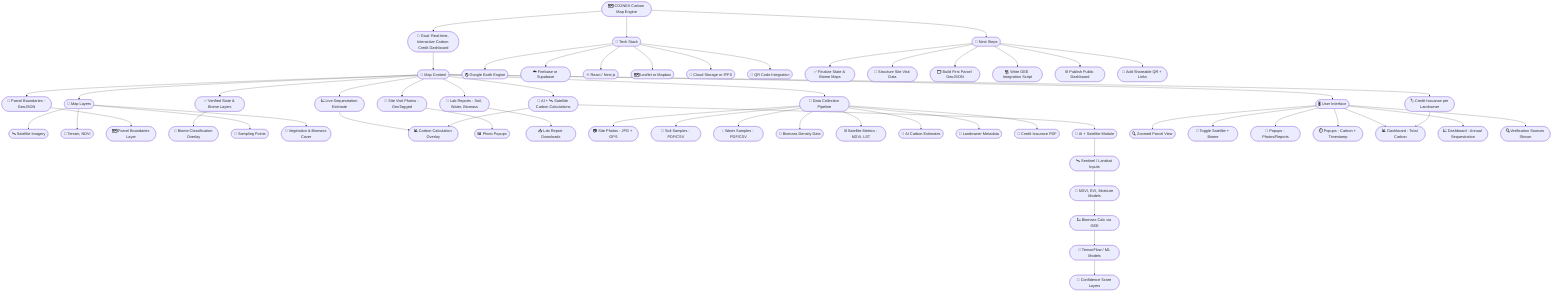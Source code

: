 %%{
  init: {
    "theme": "default",
    "flowchart": {
      "curve": "basis",
      "nodeSpacing": 60,
      "rankSpacing": 70
    },
    "themeVariables": {
      "fontSize": "18px",
      "primaryColor": "#ffffff",
      "edgeLabelBackground": "#ffffff"
    }
  }
}%%
flowchart TD

%% === PROJECT GOAL ===
A0([🗺️ CO2NEX Carbon Map Engine])
A1([🎯 Goal: Real-time, Interactive Carbon Credit Dashboard])

%% === MAP CONTENT STRUCTURE ===
B0([🧱 Map Content])
B1([✅ Verified State & Biome Layers])
B2([📍 Parcel Boundaries - GeoJSON])
B3([📸 Site Visit Photos - GeoTagged])
B4([🧪 Lab Reports - Soil, Water, Biomass])
B5([🧠 AI + 🛰️ Satellite Carbon Calculations])
B6([📈 Live Sequestration Estimate])
B7([🏷️ Credit Issuance per Landowner])

%% === MAP LAYERS ===
C0([🧩 Map Layers])
C1([🛰️ Satellite Imagery])
C2([🌄 Terrain, NDVI])
C3([🗺️ Parcel Boundaries Layer])
C4([🌳 Biome Classification Overlay])
C5([📌 Sampling Points])
C6([🌱 Vegetation & Biomass Cover])
C7([📊 Carbon Calculation Overlay])
C8([🖼️ Photo Popups])
C9([📥 Lab Report Downloads])

%% === DATA PIPELINE ===
D0([🔁 Data Collection Pipeline])
D1([📷 Site Photos - JPG + GPS])
D2([🧫 Soil Samples - PDF/CSV])
D3([💧 Water Samples - PDF/CSV])
D4([🌿 Biomass Density Data])
D5([🌐 Satellite Metrics - NDVI, LST])
D6([🤖 AI Carbon Estimates])
D7([🧾 Landowner Metadata])
D8([📄 Credit Issuance PDF])

%% === AI / SAT MODULE ===
E0([🤖 AI + Satellite Module])
E1([🛰️ Sentinel / Landsat Inputs])
E2([🌿 NDVI, EVI, Moisture Models])
E3([📉 Biomass Calc via GEE])
E4([🧠 TensorFlow / ML Models])
E5([🧭 Confidence Score Layers])

%% === USER VIEW ===
F0([🖥️ User Interface])
F1([🔍 Zoomed Parcel View])
F2([🧭 Toggle Satellite + Biome])
F3([📸 Popups - Photos/Reports])
F4([⏱️ Popups - Carbon + Timestamp])
F5([📊 Dashboard - Total Carbon])
F6([📈 Dashboard - Annual Sequestration])
F7([🔍 Verification Sources Shown])

%% === TECH STACK ===
G0([🧰 Tech Stack])
G1([🌎 Google Earth Engine])
G2([☁️ Firebase or Supabase])
G3([⚛️ React / Next.js])
G4([🗺️ Leaflet or Mapbox])
G5([🧱 Cloud Storage or IPFS])
G6([🔗 QR Code Integration])

%% === NEXT STEPS ===
H0([📅 Next Steps])
H1([✅ Finalize State & Biome Maps])
H2([📁 Structure Site Visit Data])
H3([🗂️ Build First Parcel GeoJSON])
H4([💻 Write GEE Integration Script])
H5([🌐 Publish Public Dashboard])
H6([🔗 Add Shareable QR + Links])

%% === LINKS ===
A0 --> A1
A1 --> B0

B0 --> B1 --> C4
B0 --> B2 --> C3
B0 --> B3 --> C8
B0 --> B4 --> C9
B0 --> B5 --> C7
B0 --> B6 --> C7
B0 --> B7 --> F5

B0 --> C0
C0 --> C1
C0 --> C2
C0 --> C5
C0 --> C6

B0 --> D0
D0 --> D1
D0 --> D2
D0 --> D3
D0 --> D4
D0 --> D5
D0 --> D6
D0 --> D7
D0 --> D8

B5 --> E0
E0 --> E1 --> E2 --> E3 --> E4 --> E5

B0 --> F0
F0 --> F1
F0 --> F2
F0 --> F3
F0 --> F4
F0 --> F5
F0 --> F6
F0 --> F7

A0 --> G0
G0 --> G1
G0 --> G2
G0 --> G3
G0 --> G4
G0 --> G5
G0 --> G6

A0 --> H0
H0 --> H1
H0 --> H2
H0 --> H3
H0 --> H4
H0 --> H5
H0 --> H6